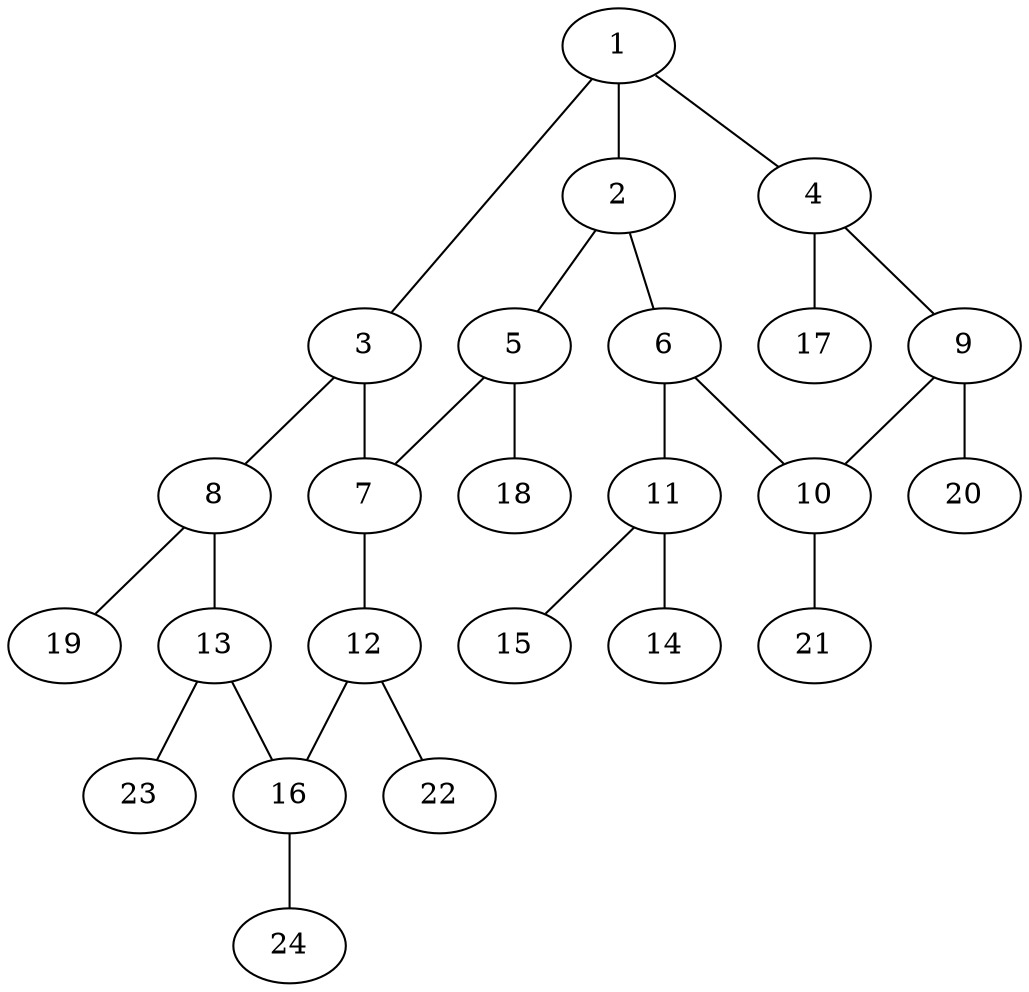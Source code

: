 graph molecule_3977 {
	1	 [chem=C];
	2	 [chem=C];
	1 -- 2	 [valence=2];
	3	 [chem=C];
	1 -- 3	 [valence=1];
	4	 [chem=C];
	1 -- 4	 [valence=1];
	5	 [chem=N];
	2 -- 5	 [valence=1];
	6	 [chem=C];
	2 -- 6	 [valence=1];
	7	 [chem=C];
	3 -- 7	 [valence=2];
	8	 [chem=C];
	3 -- 8	 [valence=1];
	9	 [chem=C];
	4 -- 9	 [valence=2];
	17	 [chem=H];
	4 -- 17	 [valence=1];
	5 -- 7	 [valence=1];
	18	 [chem=H];
	5 -- 18	 [valence=1];
	10	 [chem=C];
	6 -- 10	 [valence=2];
	11	 [chem=N];
	6 -- 11	 [valence=1];
	12	 [chem=C];
	7 -- 12	 [valence=1];
	13	 [chem=C];
	8 -- 13	 [valence=2];
	19	 [chem=H];
	8 -- 19	 [valence=1];
	9 -- 10	 [valence=1];
	20	 [chem=H];
	9 -- 20	 [valence=1];
	21	 [chem=H];
	10 -- 21	 [valence=1];
	14	 [chem=O];
	11 -- 14	 [valence=2];
	15	 [chem=O];
	11 -- 15	 [valence=1];
	16	 [chem=C];
	12 -- 16	 [valence=2];
	22	 [chem=H];
	12 -- 22	 [valence=1];
	13 -- 16	 [valence=1];
	23	 [chem=H];
	13 -- 23	 [valence=1];
	24	 [chem=H];
	16 -- 24	 [valence=1];
}
